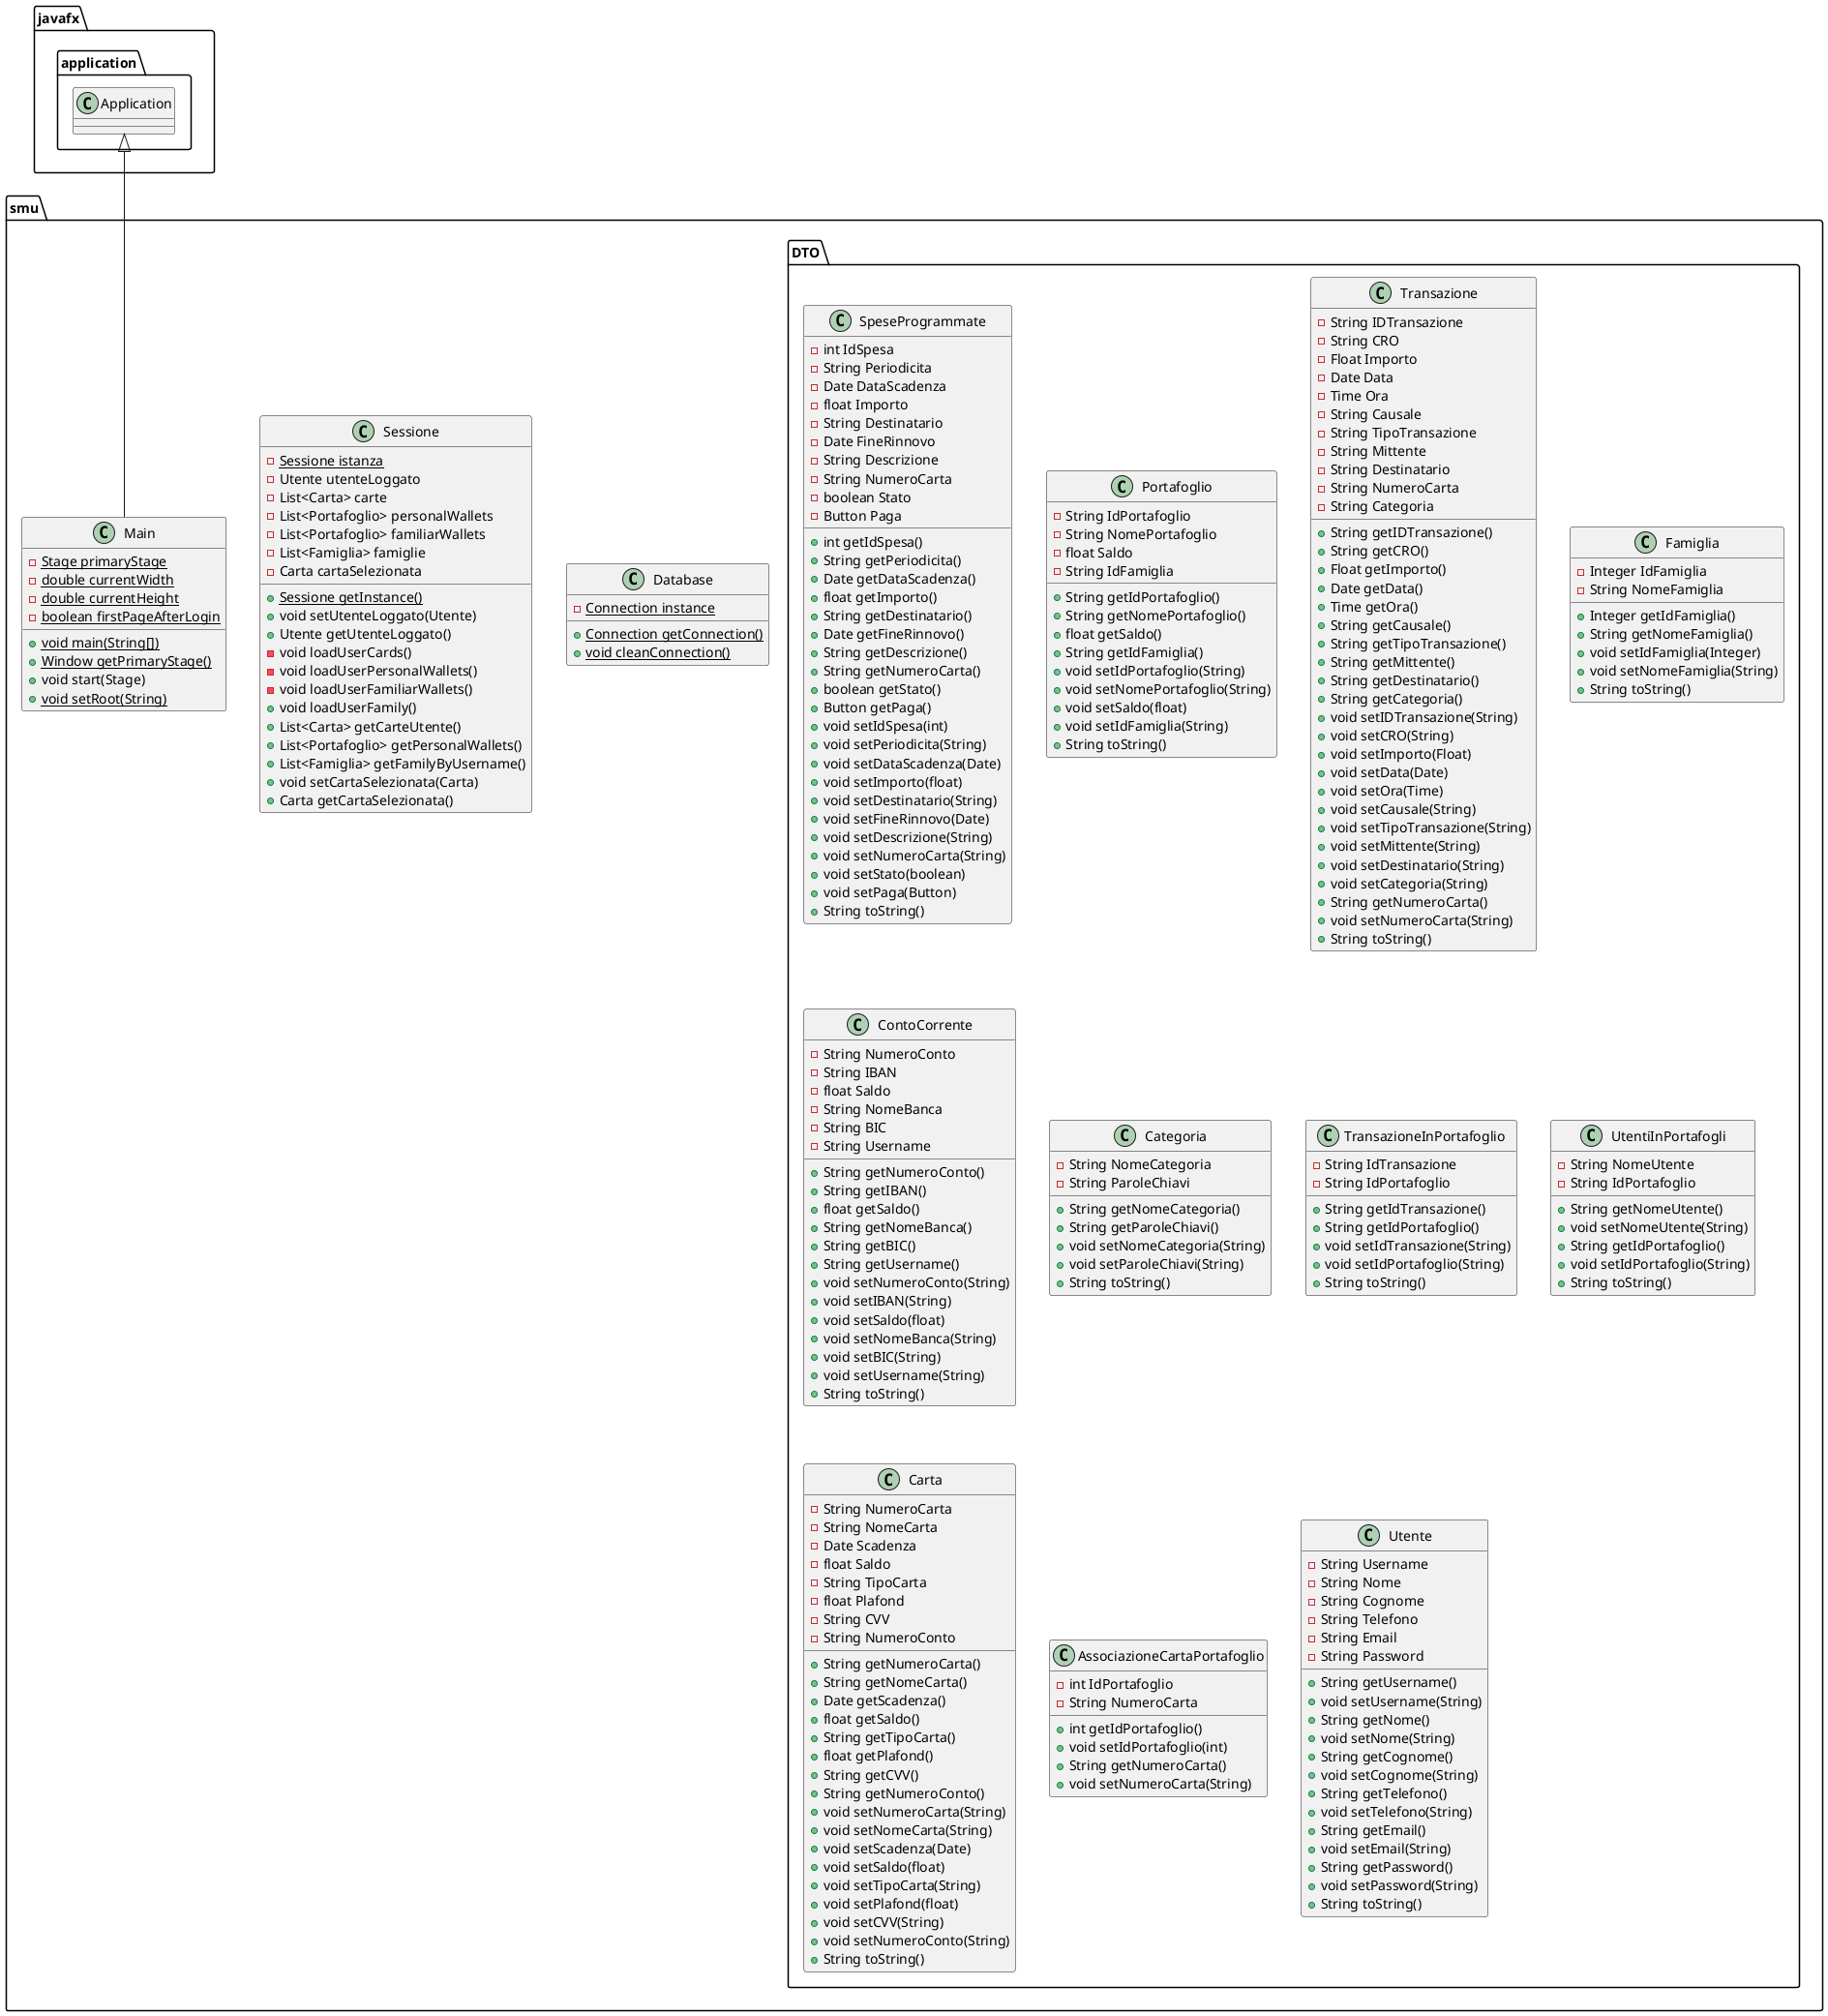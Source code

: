 @startuml
class smu.DTO.SpeseProgrammate {
- int IdSpesa
- String Periodicita
- Date DataScadenza
- float Importo
- String Destinatario
- Date FineRinnovo
- String Descrizione
- String NumeroCarta
- boolean Stato
- Button Paga
+ int getIdSpesa()
+ String getPeriodicita()
+ Date getDataScadenza()
+ float getImporto()
+ String getDestinatario()
+ Date getFineRinnovo()
+ String getDescrizione()
+ String getNumeroCarta()
+ boolean getStato()
+ Button getPaga()
+ void setIdSpesa(int)
+ void setPeriodicita(String)
+ void setDataScadenza(Date)
+ void setImporto(float)
+ void setDestinatario(String)
+ void setFineRinnovo(Date)
+ void setDescrizione(String)
+ void setNumeroCarta(String)
+ void setStato(boolean)
+ void setPaga(Button)
+ String toString()
}


class smu.DTO.Portafoglio {
- String IdPortafoglio
- String NomePortafoglio
- float Saldo
- String IdFamiglia
+ String getIdPortafoglio()
+ String getNomePortafoglio()
+ float getSaldo()
+ String getIdFamiglia()
+ void setIdPortafoglio(String)
+ void setNomePortafoglio(String)
+ void setSaldo(float)
+ void setIdFamiglia(String)
+ String toString()
}


class smu.DTO.Transazione {
- String IDTransazione
- String CRO
- Float Importo
- Date Data
- Time Ora
- String Causale
- String TipoTransazione
- String Mittente
- String Destinatario
- String NumeroCarta
- String Categoria
+ String getIDTransazione()
+ String getCRO()
+ Float getImporto()
+ Date getData()
+ Time getOra()
+ String getCausale()
+ String getTipoTransazione()
+ String getMittente()
+ String getDestinatario()
+ String getCategoria()
+ void setIDTransazione(String)
+ void setCRO(String)
+ void setImporto(Float)
+ void setData(Date)
+ void setOra(Time)
+ void setCausale(String)
+ void setTipoTransazione(String)
+ void setMittente(String)
+ void setDestinatario(String)
+ void setCategoria(String)
+ String getNumeroCarta()
+ void setNumeroCarta(String)
+ String toString()
}


class smu.Database {
- {static} Connection instance
+ {static} Connection getConnection()
+ {static} void cleanConnection()
}


class smu.DTO.Famiglia {
- Integer IdFamiglia
- String NomeFamiglia
+ Integer getIdFamiglia()
+ String getNomeFamiglia()
+ void setIdFamiglia(Integer)
+ void setNomeFamiglia(String)
+ String toString()
}


class smu.Sessione {
- {static} Sessione istanza
- Utente utenteLoggato
- List<Carta> carte
- List<Portafoglio> personalWallets
- List<Portafoglio> familiarWallets
- List<Famiglia> famiglie
- Carta cartaSelezionata
+ {static} Sessione getInstance()
+ void setUtenteLoggato(Utente)
+ Utente getUtenteLoggato()
- void loadUserCards()
- void loadUserPersonalWallets()
- void loadUserFamiliarWallets()
+ void loadUserFamily()
+ List<Carta> getCarteUtente()
+ List<Portafoglio> getPersonalWallets()
+ List<Famiglia> getFamilyByUsername()
+ void setCartaSelezionata(Carta)
+ Carta getCartaSelezionata()
}


class smu.DTO.ContoCorrente {
- String NumeroConto
- String IBAN
- float Saldo
- String NomeBanca
- String BIC
- String Username
+ String getNumeroConto()
+ String getIBAN()
+ float getSaldo()
+ String getNomeBanca()
+ String getBIC()
+ String getUsername()
+ void setNumeroConto(String)
+ void setIBAN(String)
+ void setSaldo(float)
+ void setNomeBanca(String)
+ void setBIC(String)
+ void setUsername(String)
+ String toString()
}


class smu.DTO.Categoria {
- String NomeCategoria
- String ParoleChiavi
+ String getNomeCategoria()
+ String getParoleChiavi()
+ void setNomeCategoria(String)
+ void setParoleChiavi(String)
+ String toString()
}


class smu.DTO.TransazioneInPortafoglio {
- String IdTransazione
- String IdPortafoglio
+ String getIdTransazione()
+ String getIdPortafoglio()
+ void setIdTransazione(String)
+ void setIdPortafoglio(String)
+ String toString()
}


class smu.DTO.UtentiInPortafogli {
- String NomeUtente
- String IdPortafoglio
+ String getNomeUtente()
+ void setNomeUtente(String)
+ String getIdPortafoglio()
+ void setIdPortafoglio(String)
+ String toString()
}


class smu.DTO.Carta {
- String NumeroCarta
- String NomeCarta
- Date Scadenza
- float Saldo
- String TipoCarta
- float Plafond
- String CVV
- String NumeroConto
+ String getNumeroCarta()
+ String getNomeCarta()
+ Date getScadenza()
+ float getSaldo()
+ String getTipoCarta()
+ float getPlafond()
+ String getCVV()
+ String getNumeroConto()
+ void setNumeroCarta(String)
+ void setNomeCarta(String)
+ void setScadenza(Date)
+ void setSaldo(float)
+ void setTipoCarta(String)
+ void setPlafond(float)
+ void setCVV(String)
+ void setNumeroConto(String)
+ String toString()
}


class smu.DTO.AssociazioneCartaPortafoglio {
- int IdPortafoglio
- String NumeroCarta
+ int getIdPortafoglio()
+ void setIdPortafoglio(int)
+ String getNumeroCarta()
+ void setNumeroCarta(String)
}


class smu.DTO.Utente {
- String Username
- String Nome
- String Cognome
- String Telefono
- String Email
- String Password
+ String getUsername()
+ void setUsername(String)
+ String getNome()
+ void setNome(String)
+ String getCognome()
+ void setCognome(String)
+ String getTelefono()
+ void setTelefono(String)
+ String getEmail()
+ void setEmail(String)
+ String getPassword()
+ void setPassword(String)
+ String toString()
}


class smu.Main {
- {static} Stage primaryStage
- {static} double currentWidth
- {static} double currentHeight
- {static} boolean firstPageAfterLogin
+ {static} void main(String[])
+ {static} Window getPrimaryStage()
+ void start(Stage)
+ {static} void setRoot(String)
}




javafx.application.Application <|-- smu.Main
@enduml